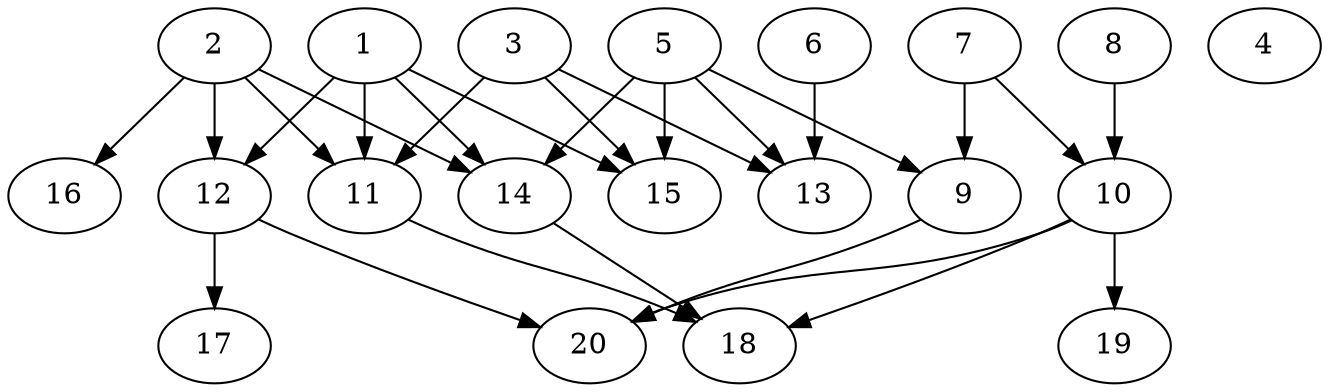 // DAG automatically generated by daggen at Sat Jul 27 15:39:05 2019
// ./daggen --dot -n 20 --ccr 0.4 --fat 0.8 --regular 0.5 --density 0.4 --mindata 5242880 --maxdata 52428800 
digraph G {
  1 [size="105233920", alpha="0.03", expect_size="42093568"] 
  1 -> 11 [size ="42093568"]
  1 -> 12 [size ="42093568"]
  1 -> 14 [size ="42093568"]
  1 -> 15 [size ="42093568"]
  2 [size="115735040", alpha="0.15", expect_size="46294016"] 
  2 -> 11 [size ="46294016"]
  2 -> 12 [size ="46294016"]
  2 -> 14 [size ="46294016"]
  2 -> 16 [size ="46294016"]
  3 [size="42071040", alpha="0.03", expect_size="16828416"] 
  3 -> 11 [size ="16828416"]
  3 -> 13 [size ="16828416"]
  3 -> 15 [size ="16828416"]
  4 [size="111528960", alpha="0.00", expect_size="44611584"] 
  5 [size="100472320", alpha="0.16", expect_size="40188928"] 
  5 -> 9 [size ="40188928"]
  5 -> 13 [size ="40188928"]
  5 -> 14 [size ="40188928"]
  5 -> 15 [size ="40188928"]
  6 [size="82501120", alpha="0.10", expect_size="33000448"] 
  6 -> 13 [size ="33000448"]
  7 [size="113994240", alpha="0.18", expect_size="45597696"] 
  7 -> 9 [size ="45597696"]
  7 -> 10 [size ="45597696"]
  8 [size="63805440", alpha="0.06", expect_size="25522176"] 
  8 -> 10 [size ="25522176"]
  9 [size="16087040", alpha="0.13", expect_size="6434816"] 
  9 -> 20 [size ="6434816"]
  10 [size="26739200", alpha="0.20", expect_size="10695680"] 
  10 -> 18 [size ="10695680"]
  10 -> 19 [size ="10695680"]
  10 -> 20 [size ="10695680"]
  11 [size="21992960", alpha="0.12", expect_size="8797184"] 
  11 -> 18 [size ="8797184"]
  12 [size="38108160", alpha="0.06", expect_size="15243264"] 
  12 -> 17 [size ="15243264"]
  12 -> 20 [size ="15243264"]
  13 [size="127843840", alpha="0.15", expect_size="51137536"] 
  14 [size="26288640", alpha="0.07", expect_size="10515456"] 
  14 -> 18 [size ="10515456"]
  15 [size="28047360", alpha="0.02", expect_size="11218944"] 
  16 [size="120588800", alpha="0.02", expect_size="48235520"] 
  17 [size="61849600", alpha="0.00", expect_size="24739840"] 
  18 [size="48171520", alpha="0.19", expect_size="19268608"] 
  19 [size="86159360", alpha="0.10", expect_size="34463744"] 
  20 [size="44037120", alpha="0.07", expect_size="17614848"] 
}

